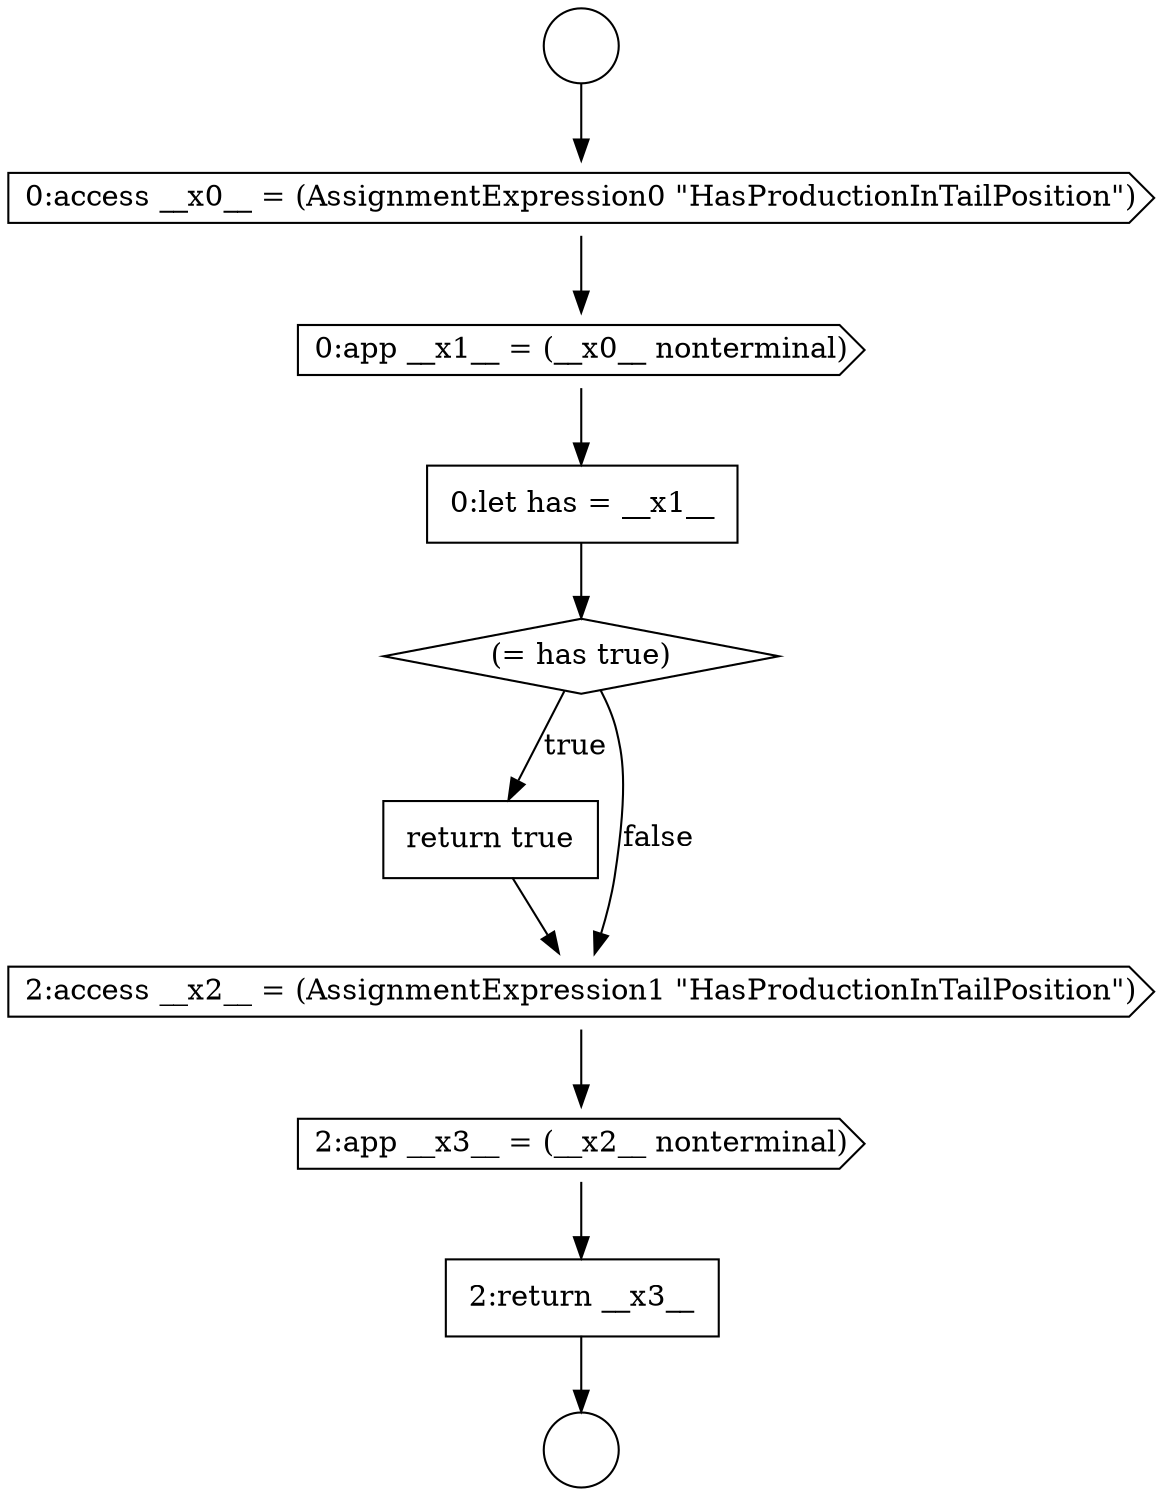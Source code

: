 digraph {
  node9191 [shape=none, margin=0, label=<<font color="black">
    <table border="0" cellborder="1" cellspacing="0" cellpadding="10">
      <tr><td align="left">return true</td></tr>
    </table>
  </font>> color="black" fillcolor="white" style=filled]
  node9187 [shape=cds, label=<<font color="black">0:access __x0__ = (AssignmentExpression0 &quot;HasProductionInTailPosition&quot;)</font>> color="black" fillcolor="white" style=filled]
  node9190 [shape=diamond, label=<<font color="black">(= has true)</font>> color="black" fillcolor="white" style=filled]
  node9186 [shape=circle label=" " color="black" fillcolor="white" style=filled]
  node9189 [shape=none, margin=0, label=<<font color="black">
    <table border="0" cellborder="1" cellspacing="0" cellpadding="10">
      <tr><td align="left">0:let has = __x1__</td></tr>
    </table>
  </font>> color="black" fillcolor="white" style=filled]
  node9185 [shape=circle label=" " color="black" fillcolor="white" style=filled]
  node9194 [shape=none, margin=0, label=<<font color="black">
    <table border="0" cellborder="1" cellspacing="0" cellpadding="10">
      <tr><td align="left">2:return __x3__</td></tr>
    </table>
  </font>> color="black" fillcolor="white" style=filled]
  node9192 [shape=cds, label=<<font color="black">2:access __x2__ = (AssignmentExpression1 &quot;HasProductionInTailPosition&quot;)</font>> color="black" fillcolor="white" style=filled]
  node9193 [shape=cds, label=<<font color="black">2:app __x3__ = (__x2__ nonterminal)</font>> color="black" fillcolor="white" style=filled]
  node9188 [shape=cds, label=<<font color="black">0:app __x1__ = (__x0__ nonterminal)</font>> color="black" fillcolor="white" style=filled]
  node9194 -> node9186 [ color="black"]
  node9185 -> node9187 [ color="black"]
  node9192 -> node9193 [ color="black"]
  node9191 -> node9192 [ color="black"]
  node9190 -> node9191 [label=<<font color="black">true</font>> color="black"]
  node9190 -> node9192 [label=<<font color="black">false</font>> color="black"]
  node9187 -> node9188 [ color="black"]
  node9193 -> node9194 [ color="black"]
  node9188 -> node9189 [ color="black"]
  node9189 -> node9190 [ color="black"]
}
